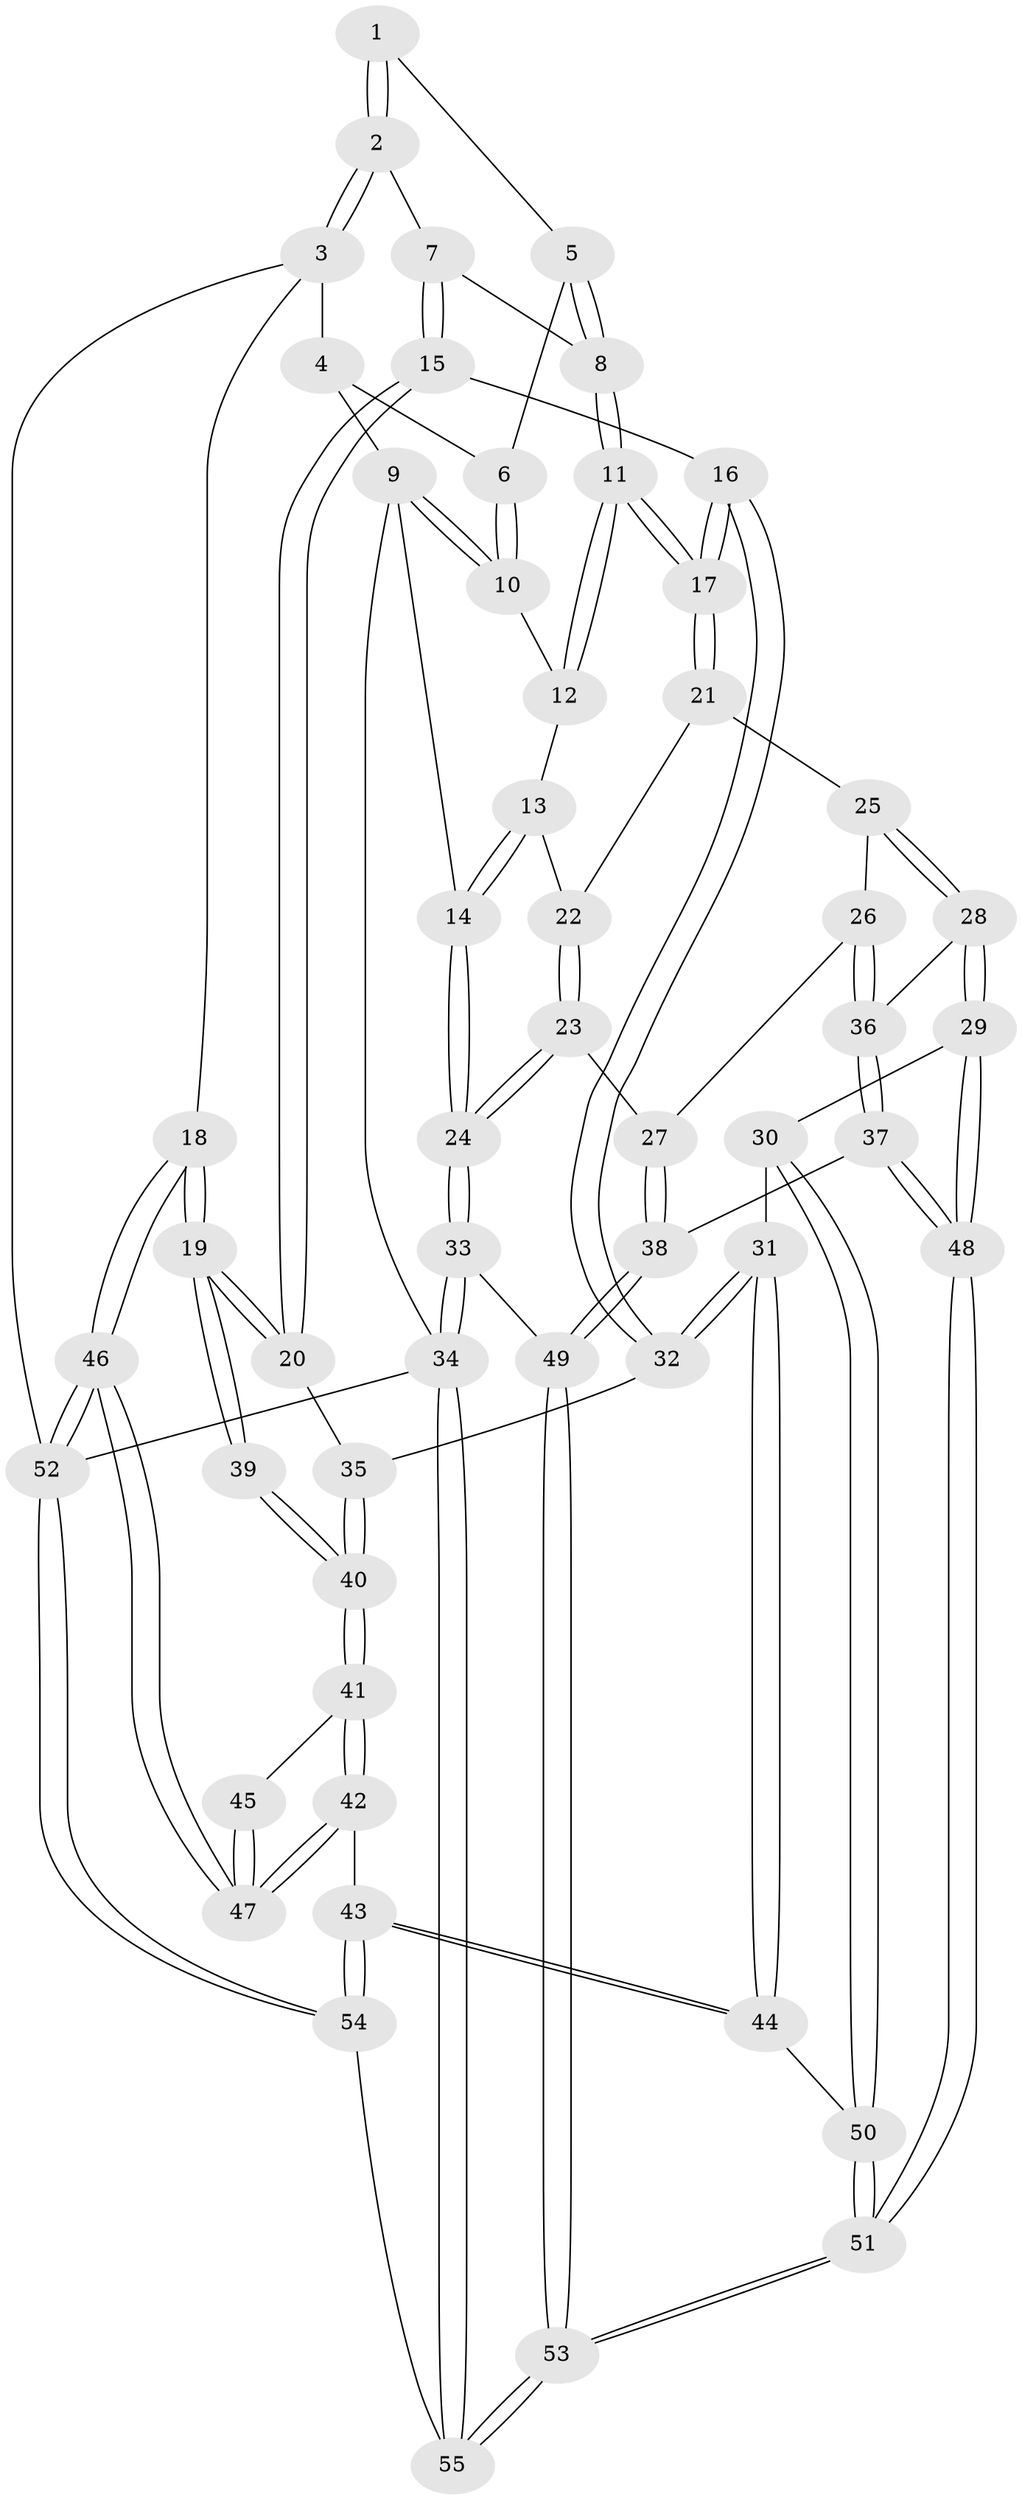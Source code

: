 // Generated by graph-tools (version 1.1) at 2025/27/03/09/25 03:27:04]
// undirected, 55 vertices, 134 edges
graph export_dot {
graph [start="1"]
  node [color=gray90,style=filled];
  1 [pos="+0.7670709386268953+0"];
  2 [pos="+0.8928952791547837+0.11495975125861516"];
  3 [pos="+1+0.10203385816031742"];
  4 [pos="+0.7620550786762186+0"];
  5 [pos="+0.6890511870172297+0.09304782994829958"];
  6 [pos="+0.2950856582447825+0"];
  7 [pos="+0.8286918868015932+0.20578302393162534"];
  8 [pos="+0.6884214253633618+0.15485514572487788"];
  9 [pos="+0+0"];
  10 [pos="+0.29404648958455537+0"];
  11 [pos="+0.4811568476182238+0.23998892041658942"];
  12 [pos="+0.3241040194619655+0.03993842014675335"];
  13 [pos="+0.16855454713201498+0.2688876455975037"];
  14 [pos="+0+0.24133773707466533"];
  15 [pos="+0.8411932431479242+0.29604687664796586"];
  16 [pos="+0.5213477245816867+0.41437905390558444"];
  17 [pos="+0.5060028705227543+0.3882757607128647"];
  18 [pos="+1+0.48921768936287846"];
  19 [pos="+1+0.4816473278494301"];
  20 [pos="+0.9601246664685802+0.43444561903790885"];
  21 [pos="+0.19648449721668743+0.422913349544346"];
  22 [pos="+0.17516877484087034+0.3985802614774009"];
  23 [pos="+0+0.4810666815551806"];
  24 [pos="+0+0.4769983443512407"];
  25 [pos="+0.19847616563748138+0.46821436574453945"];
  26 [pos="+0.04372150552426795+0.5786333035651804"];
  27 [pos="+0+0.5409287253399148"];
  28 [pos="+0.24264550404309224+0.5861769110823989"];
  29 [pos="+0.31099198770053554+0.6261159375847162"];
  30 [pos="+0.35923039052690997+0.6349332544494118"];
  31 [pos="+0.43868436256386956+0.6070234646540795"];
  32 [pos="+0.5312153620442704+0.47271452747330445"];
  33 [pos="+0+0.8321971847903504"];
  34 [pos="+0+1"];
  35 [pos="+0.6449297457747607+0.5378753737662749"];
  36 [pos="+0.11029091712922835+0.6448468129274253"];
  37 [pos="+0.10000595074904602+0.7371193625322003"];
  38 [pos="+0.058493889728061126+0.7533004761116266"];
  39 [pos="+0.9552202146175132+0.5647063363785582"];
  40 [pos="+0.7215927170322607+0.6737512285621781"];
  41 [pos="+0.7246446260034792+0.7314224916606098"];
  42 [pos="+0.714976405687461+0.7990323967490272"];
  43 [pos="+0.5849517621163727+0.8638247576208475"];
  44 [pos="+0.5521115960288361+0.843375355048472"];
  45 [pos="+0.8835063186908358+0.6968704650396964"];
  46 [pos="+1+1"];
  47 [pos="+0.9464421933629186+0.9316108405950327"];
  48 [pos="+0.16625934282964616+0.7812986766847023"];
  49 [pos="+0+0.8253435596197011"];
  50 [pos="+0.3086119770104418+0.8817356575428328"];
  51 [pos="+0.24856551110836833+0.9346477786414884"];
  52 [pos="+1+1"];
  53 [pos="+0.2308709599533946+0.991253002935264"];
  54 [pos="+0.5695157573826782+1"];
  55 [pos="+0.24403144588335288+1"];
  1 -- 2;
  1 -- 2;
  1 -- 5;
  2 -- 3;
  2 -- 3;
  2 -- 7;
  3 -- 4;
  3 -- 18;
  3 -- 52;
  4 -- 6;
  4 -- 9;
  5 -- 6;
  5 -- 8;
  5 -- 8;
  6 -- 10;
  6 -- 10;
  7 -- 8;
  7 -- 15;
  7 -- 15;
  8 -- 11;
  8 -- 11;
  9 -- 10;
  9 -- 10;
  9 -- 14;
  9 -- 34;
  10 -- 12;
  11 -- 12;
  11 -- 12;
  11 -- 17;
  11 -- 17;
  12 -- 13;
  13 -- 14;
  13 -- 14;
  13 -- 22;
  14 -- 24;
  14 -- 24;
  15 -- 16;
  15 -- 20;
  15 -- 20;
  16 -- 17;
  16 -- 17;
  16 -- 32;
  16 -- 32;
  17 -- 21;
  17 -- 21;
  18 -- 19;
  18 -- 19;
  18 -- 46;
  18 -- 46;
  19 -- 20;
  19 -- 20;
  19 -- 39;
  19 -- 39;
  20 -- 35;
  21 -- 22;
  21 -- 25;
  22 -- 23;
  22 -- 23;
  23 -- 24;
  23 -- 24;
  23 -- 27;
  24 -- 33;
  24 -- 33;
  25 -- 26;
  25 -- 28;
  25 -- 28;
  26 -- 27;
  26 -- 36;
  26 -- 36;
  27 -- 38;
  27 -- 38;
  28 -- 29;
  28 -- 29;
  28 -- 36;
  29 -- 30;
  29 -- 48;
  29 -- 48;
  30 -- 31;
  30 -- 50;
  30 -- 50;
  31 -- 32;
  31 -- 32;
  31 -- 44;
  31 -- 44;
  32 -- 35;
  33 -- 34;
  33 -- 34;
  33 -- 49;
  34 -- 55;
  34 -- 55;
  34 -- 52;
  35 -- 40;
  35 -- 40;
  36 -- 37;
  36 -- 37;
  37 -- 38;
  37 -- 48;
  37 -- 48;
  38 -- 49;
  38 -- 49;
  39 -- 40;
  39 -- 40;
  40 -- 41;
  40 -- 41;
  41 -- 42;
  41 -- 42;
  41 -- 45;
  42 -- 43;
  42 -- 47;
  42 -- 47;
  43 -- 44;
  43 -- 44;
  43 -- 54;
  43 -- 54;
  44 -- 50;
  45 -- 47;
  45 -- 47;
  46 -- 47;
  46 -- 47;
  46 -- 52;
  46 -- 52;
  48 -- 51;
  48 -- 51;
  49 -- 53;
  49 -- 53;
  50 -- 51;
  50 -- 51;
  51 -- 53;
  51 -- 53;
  52 -- 54;
  52 -- 54;
  53 -- 55;
  53 -- 55;
  54 -- 55;
}
